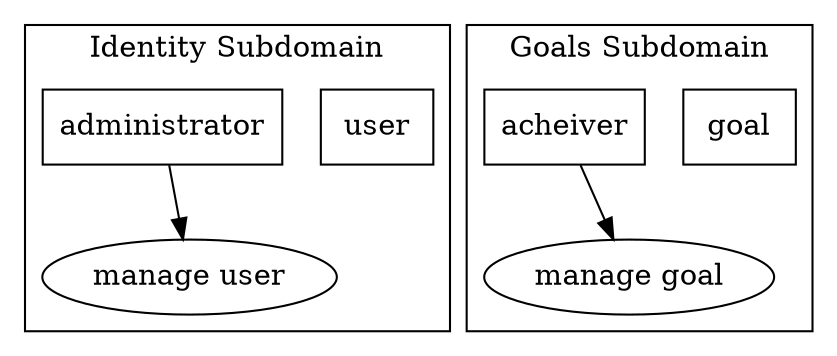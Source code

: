digraph domain{
    subgraph cluster_identity{
        label="Identity Subdomain"
        user[shape=rectangle]
        administrator[shape=rectangle]
        administrator->{
            manage_user[label="manage user"]
        }
    }
    subgraph cluster_goals{
        label="Goals Subdomain"
        goal[shape=rectangle]
        acheiver[shape=rectangle]

        acheiver->{
            manage_goal[label="manage goal"]
        }
    }  
}